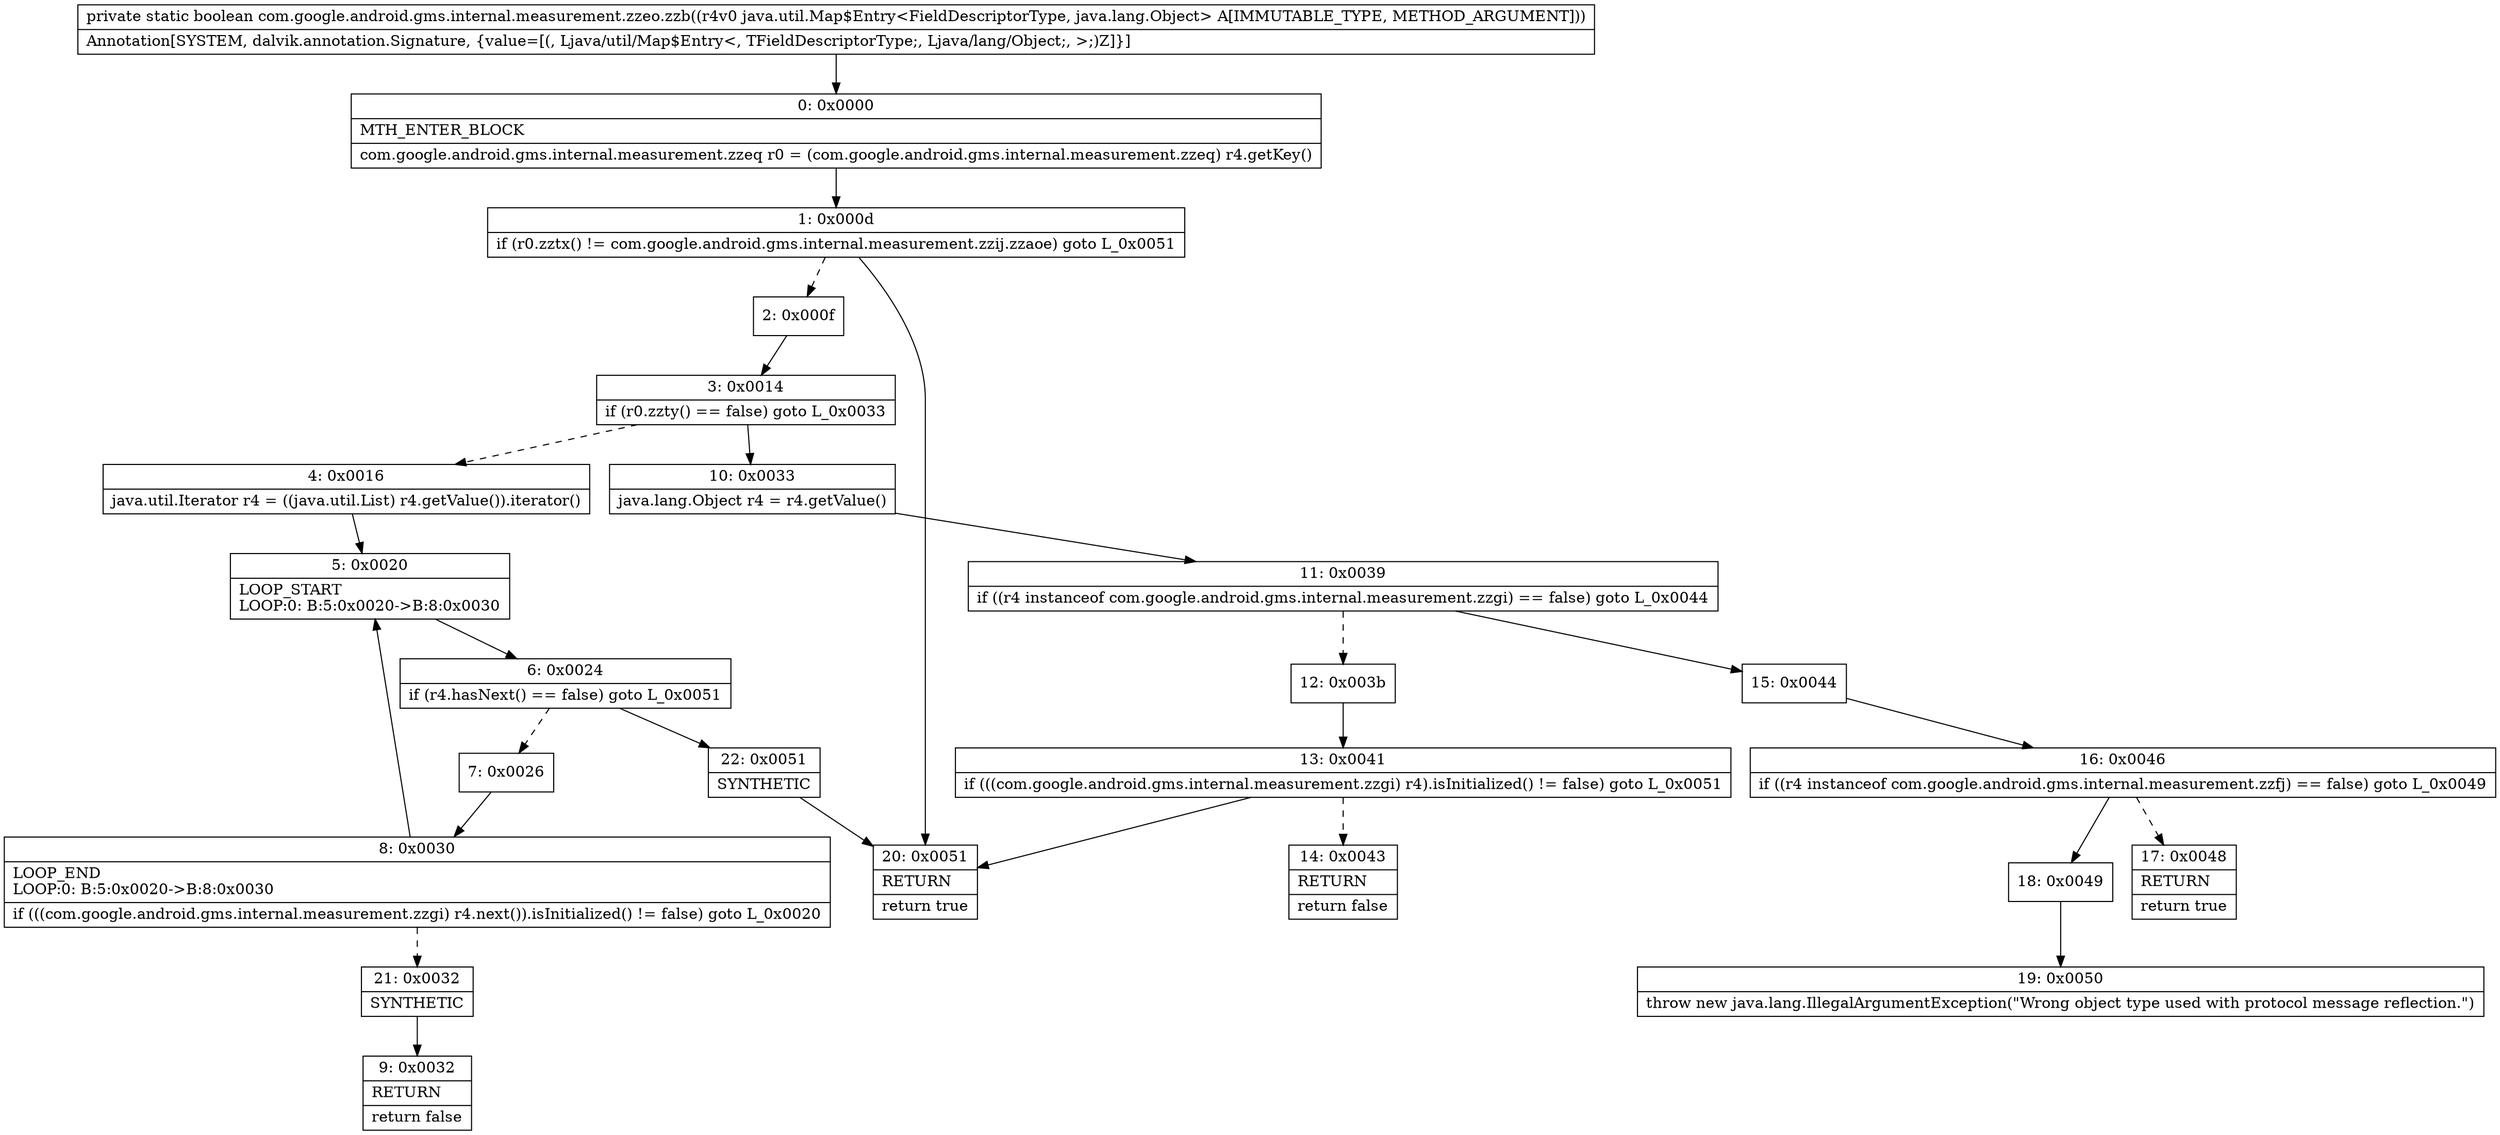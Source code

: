 digraph "CFG forcom.google.android.gms.internal.measurement.zzeo.zzb(Ljava\/util\/Map$Entry;)Z" {
Node_0 [shape=record,label="{0\:\ 0x0000|MTH_ENTER_BLOCK\l|com.google.android.gms.internal.measurement.zzeq r0 = (com.google.android.gms.internal.measurement.zzeq) r4.getKey()\l}"];
Node_1 [shape=record,label="{1\:\ 0x000d|if (r0.zztx() != com.google.android.gms.internal.measurement.zzij.zzaoe) goto L_0x0051\l}"];
Node_2 [shape=record,label="{2\:\ 0x000f}"];
Node_3 [shape=record,label="{3\:\ 0x0014|if (r0.zzty() == false) goto L_0x0033\l}"];
Node_4 [shape=record,label="{4\:\ 0x0016|java.util.Iterator r4 = ((java.util.List) r4.getValue()).iterator()\l}"];
Node_5 [shape=record,label="{5\:\ 0x0020|LOOP_START\lLOOP:0: B:5:0x0020\-\>B:8:0x0030\l}"];
Node_6 [shape=record,label="{6\:\ 0x0024|if (r4.hasNext() == false) goto L_0x0051\l}"];
Node_7 [shape=record,label="{7\:\ 0x0026}"];
Node_8 [shape=record,label="{8\:\ 0x0030|LOOP_END\lLOOP:0: B:5:0x0020\-\>B:8:0x0030\l|if (((com.google.android.gms.internal.measurement.zzgi) r4.next()).isInitialized() != false) goto L_0x0020\l}"];
Node_9 [shape=record,label="{9\:\ 0x0032|RETURN\l|return false\l}"];
Node_10 [shape=record,label="{10\:\ 0x0033|java.lang.Object r4 = r4.getValue()\l}"];
Node_11 [shape=record,label="{11\:\ 0x0039|if ((r4 instanceof com.google.android.gms.internal.measurement.zzgi) == false) goto L_0x0044\l}"];
Node_12 [shape=record,label="{12\:\ 0x003b}"];
Node_13 [shape=record,label="{13\:\ 0x0041|if (((com.google.android.gms.internal.measurement.zzgi) r4).isInitialized() != false) goto L_0x0051\l}"];
Node_14 [shape=record,label="{14\:\ 0x0043|RETURN\l|return false\l}"];
Node_15 [shape=record,label="{15\:\ 0x0044}"];
Node_16 [shape=record,label="{16\:\ 0x0046|if ((r4 instanceof com.google.android.gms.internal.measurement.zzfj) == false) goto L_0x0049\l}"];
Node_17 [shape=record,label="{17\:\ 0x0048|RETURN\l|return true\l}"];
Node_18 [shape=record,label="{18\:\ 0x0049}"];
Node_19 [shape=record,label="{19\:\ 0x0050|throw new java.lang.IllegalArgumentException(\"Wrong object type used with protocol message reflection.\")\l}"];
Node_20 [shape=record,label="{20\:\ 0x0051|RETURN\l|return true\l}"];
Node_21 [shape=record,label="{21\:\ 0x0032|SYNTHETIC\l}"];
Node_22 [shape=record,label="{22\:\ 0x0051|SYNTHETIC\l}"];
MethodNode[shape=record,label="{private static boolean com.google.android.gms.internal.measurement.zzeo.zzb((r4v0 java.util.Map$Entry\<FieldDescriptorType, java.lang.Object\> A[IMMUTABLE_TYPE, METHOD_ARGUMENT]))  | Annotation[SYSTEM, dalvik.annotation.Signature, \{value=[(, Ljava\/util\/Map$Entry\<, TFieldDescriptorType;, Ljava\/lang\/Object;, \>;)Z]\}]\l}"];
MethodNode -> Node_0;
Node_0 -> Node_1;
Node_1 -> Node_2[style=dashed];
Node_1 -> Node_20;
Node_2 -> Node_3;
Node_3 -> Node_4[style=dashed];
Node_3 -> Node_10;
Node_4 -> Node_5;
Node_5 -> Node_6;
Node_6 -> Node_7[style=dashed];
Node_6 -> Node_22;
Node_7 -> Node_8;
Node_8 -> Node_5;
Node_8 -> Node_21[style=dashed];
Node_10 -> Node_11;
Node_11 -> Node_12[style=dashed];
Node_11 -> Node_15;
Node_12 -> Node_13;
Node_13 -> Node_14[style=dashed];
Node_13 -> Node_20;
Node_15 -> Node_16;
Node_16 -> Node_17[style=dashed];
Node_16 -> Node_18;
Node_18 -> Node_19;
Node_21 -> Node_9;
Node_22 -> Node_20;
}

